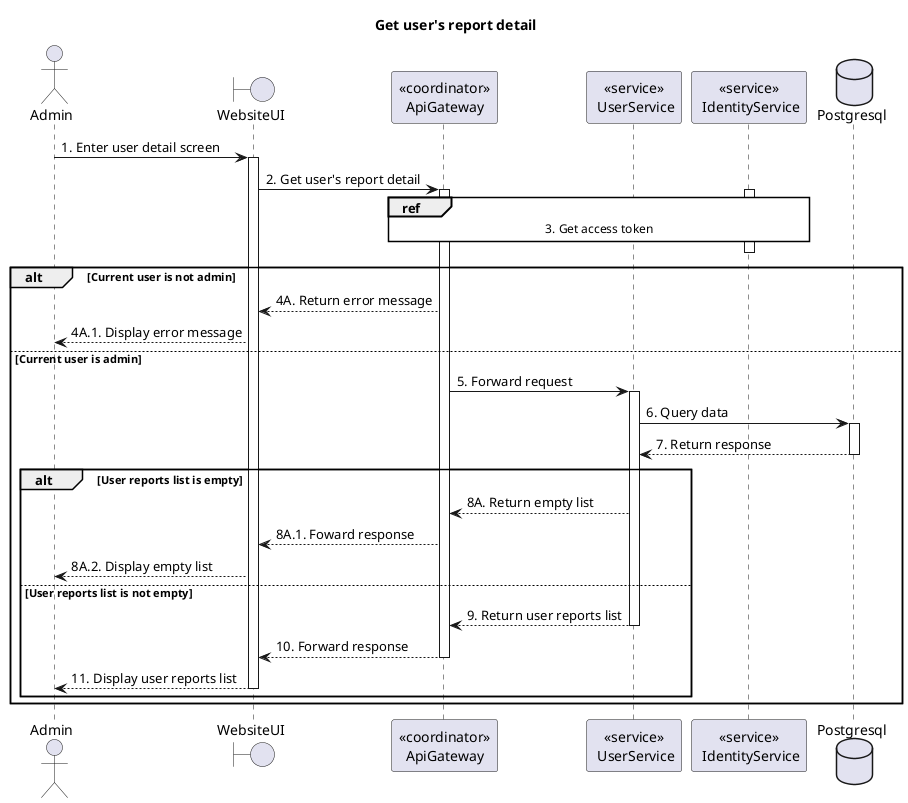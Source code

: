 @startuml Sequence
title "Get user's report detail"

' Style section
<style>
  sequenceDiagram {
    reference {
      BackGroundColor white
    }
}
</style>

actor Admin
boundary WebsiteUI
participant "<<coordinator>>\nApiGateway" as ApiGateway
participant "<<service>>\n UserService" as UserService
participant "<<service>>\n IdentityService" as IdentityService
database Postgresql

Admin -> WebsiteUI ++: 1. Enter user detail screen
WebsiteUI -> ApiGateway ++: 2. Get user's report detail

activate IdentityService
ref over ApiGateway, IdentityService: 3. Get access token
ApiGateway -[hidden]-> IdentityService
deactivate IdentityService

alt Current user is not admin
    WebsiteUI <-- ApiGateway: 4A. Return error message
    Admin <-- WebsiteUI: 4A.1. Display error message
else Current user is admin
    ApiGateway -> UserService ++: 5. Forward request
    UserService -> Postgresql ++: 6. Query data
    UserService <-- Postgresql--: 7. Return response
    alt User reports list is empty
        ApiGateway <-- UserService: 8A. Return empty list
        WebsiteUI <-- ApiGateway: 8A.1. Foward response
        Admin <-- WebsiteUI: 8A.2. Display empty list
    else User reports list is not empty
        ApiGateway <-- UserService--: 9. Return user reports list
        WebsiteUI <-- ApiGateway--: 10. Forward response
        Admin <-- WebsiteUI--: 11. Display user reports list
    end alt
end alt
@enduml